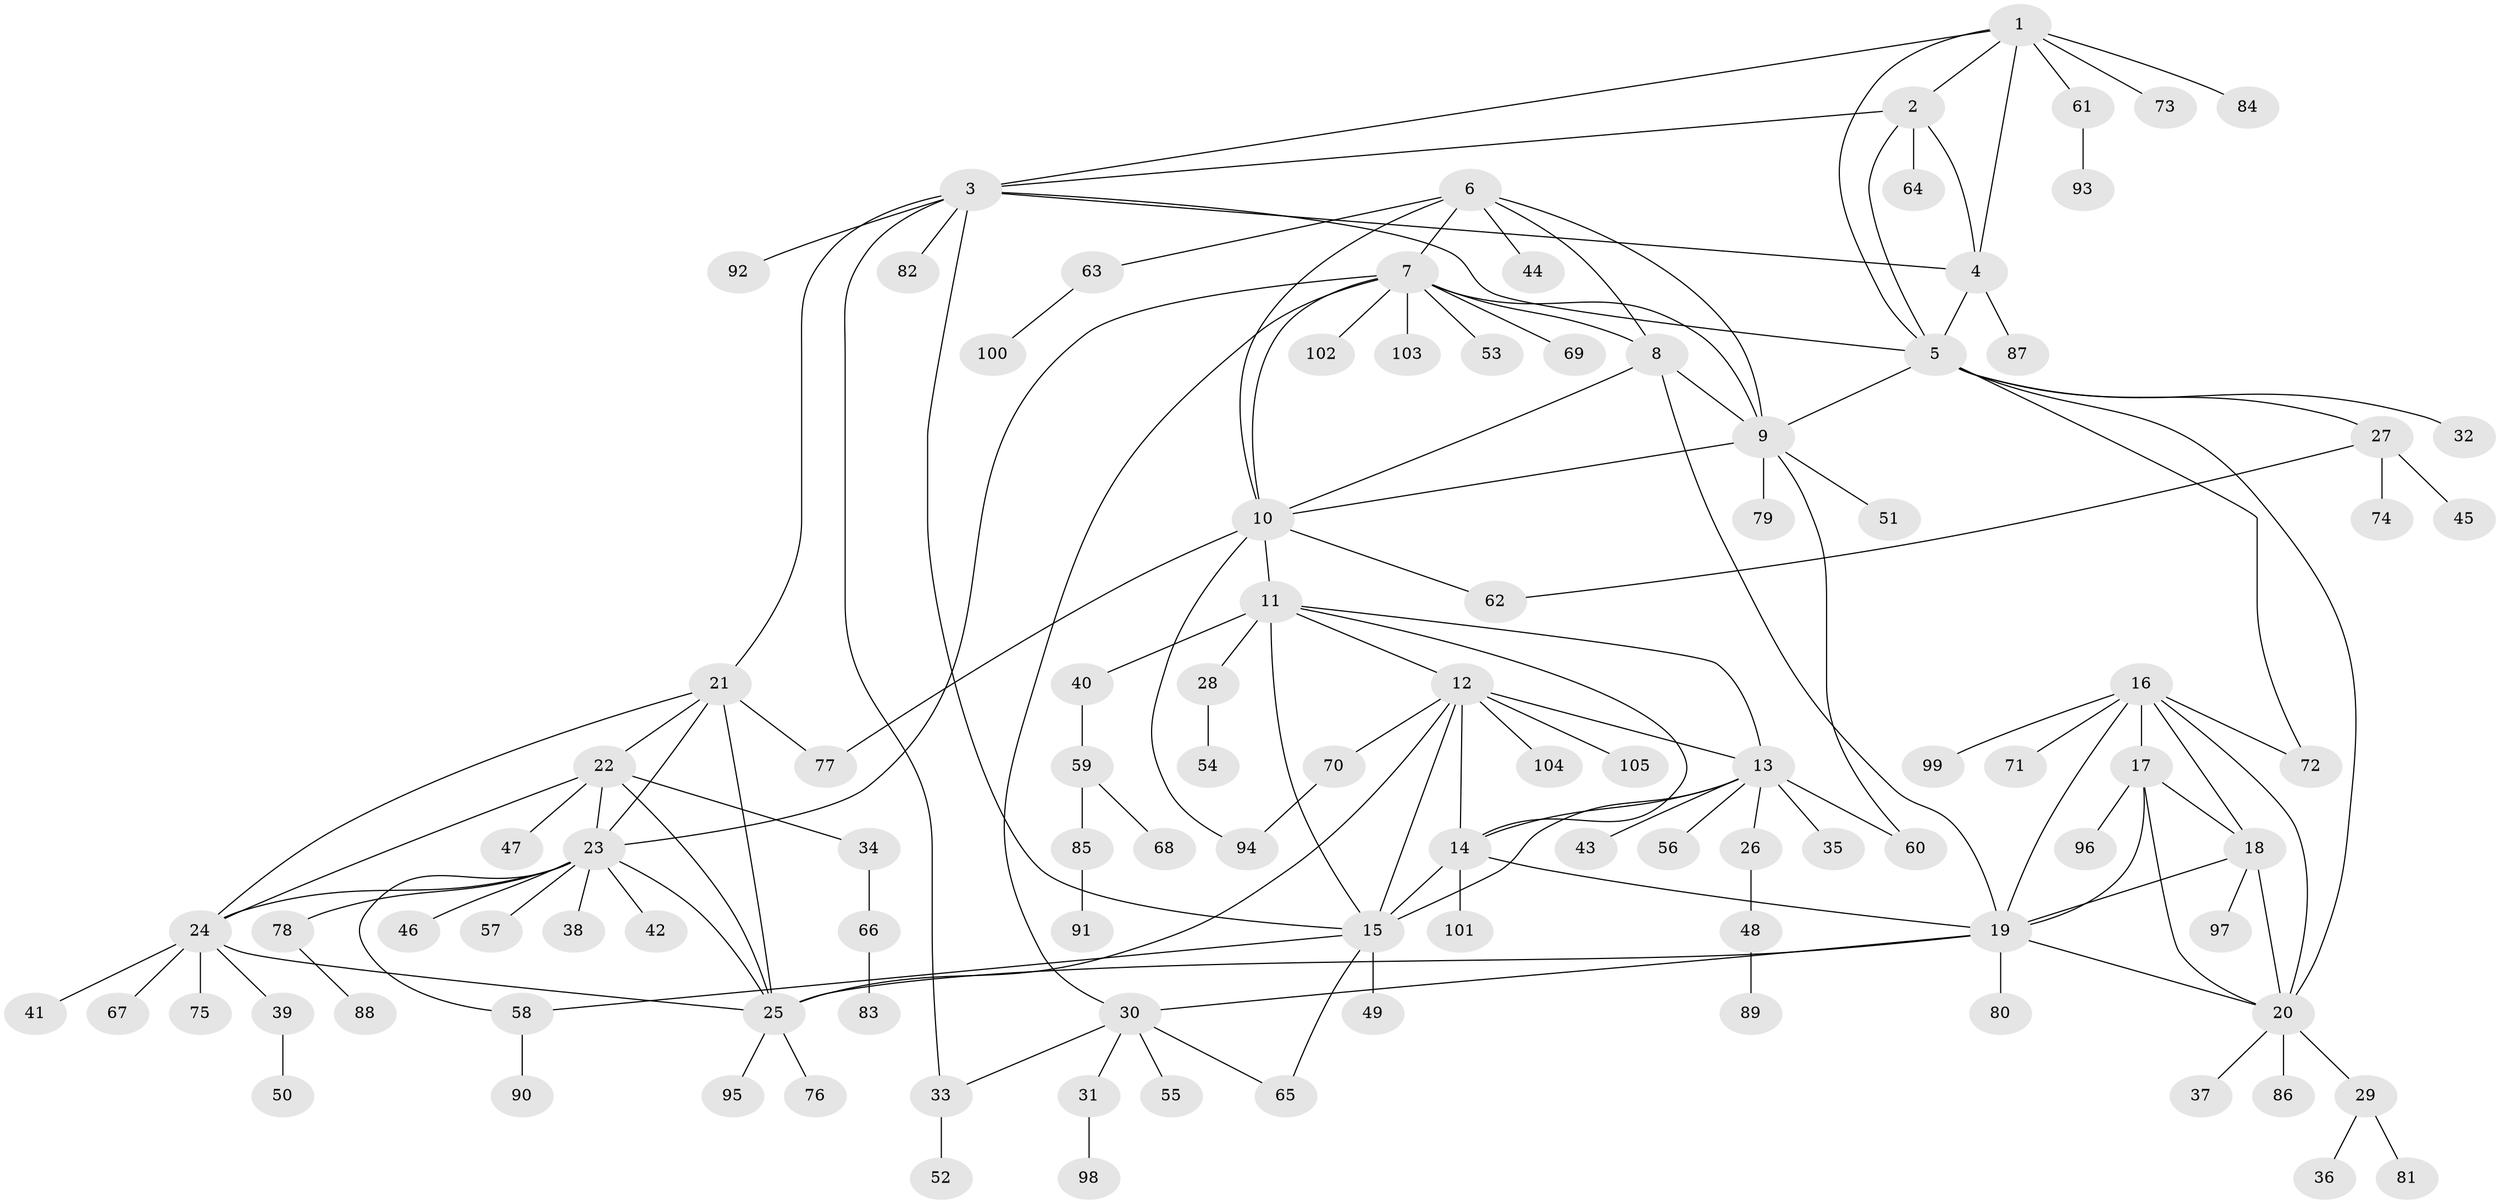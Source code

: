 // coarse degree distribution, {6: 0.06153846153846154, 4: 0.07692307692307693, 8: 0.09230769230769231, 7: 0.07692307692307693, 5: 0.06153846153846154, 10: 0.015384615384615385, 2: 0.2, 3: 0.015384615384615385, 1: 0.4}
// Generated by graph-tools (version 1.1) at 2025/52/03/04/25 22:52:19]
// undirected, 105 vertices, 149 edges
graph export_dot {
  node [color=gray90,style=filled];
  1;
  2;
  3;
  4;
  5;
  6;
  7;
  8;
  9;
  10;
  11;
  12;
  13;
  14;
  15;
  16;
  17;
  18;
  19;
  20;
  21;
  22;
  23;
  24;
  25;
  26;
  27;
  28;
  29;
  30;
  31;
  32;
  33;
  34;
  35;
  36;
  37;
  38;
  39;
  40;
  41;
  42;
  43;
  44;
  45;
  46;
  47;
  48;
  49;
  50;
  51;
  52;
  53;
  54;
  55;
  56;
  57;
  58;
  59;
  60;
  61;
  62;
  63;
  64;
  65;
  66;
  67;
  68;
  69;
  70;
  71;
  72;
  73;
  74;
  75;
  76;
  77;
  78;
  79;
  80;
  81;
  82;
  83;
  84;
  85;
  86;
  87;
  88;
  89;
  90;
  91;
  92;
  93;
  94;
  95;
  96;
  97;
  98;
  99;
  100;
  101;
  102;
  103;
  104;
  105;
  1 -- 2;
  1 -- 3;
  1 -- 4;
  1 -- 5;
  1 -- 61;
  1 -- 73;
  1 -- 84;
  2 -- 3;
  2 -- 4;
  2 -- 5;
  2 -- 64;
  3 -- 4;
  3 -- 5;
  3 -- 15;
  3 -- 21;
  3 -- 33;
  3 -- 82;
  3 -- 92;
  4 -- 5;
  4 -- 87;
  5 -- 9;
  5 -- 20;
  5 -- 27;
  5 -- 32;
  5 -- 72;
  6 -- 7;
  6 -- 8;
  6 -- 9;
  6 -- 10;
  6 -- 44;
  6 -- 63;
  7 -- 8;
  7 -- 9;
  7 -- 10;
  7 -- 23;
  7 -- 30;
  7 -- 53;
  7 -- 69;
  7 -- 102;
  7 -- 103;
  8 -- 9;
  8 -- 10;
  8 -- 19;
  9 -- 10;
  9 -- 51;
  9 -- 60;
  9 -- 79;
  10 -- 11;
  10 -- 62;
  10 -- 77;
  10 -- 94;
  11 -- 12;
  11 -- 13;
  11 -- 14;
  11 -- 15;
  11 -- 28;
  11 -- 40;
  12 -- 13;
  12 -- 14;
  12 -- 15;
  12 -- 25;
  12 -- 70;
  12 -- 104;
  12 -- 105;
  13 -- 14;
  13 -- 15;
  13 -- 26;
  13 -- 35;
  13 -- 43;
  13 -- 56;
  13 -- 60;
  14 -- 15;
  14 -- 19;
  14 -- 101;
  15 -- 49;
  15 -- 58;
  15 -- 65;
  16 -- 17;
  16 -- 18;
  16 -- 19;
  16 -- 20;
  16 -- 71;
  16 -- 72;
  16 -- 99;
  17 -- 18;
  17 -- 19;
  17 -- 20;
  17 -- 96;
  18 -- 19;
  18 -- 20;
  18 -- 97;
  19 -- 20;
  19 -- 25;
  19 -- 30;
  19 -- 80;
  20 -- 29;
  20 -- 37;
  20 -- 86;
  21 -- 22;
  21 -- 23;
  21 -- 24;
  21 -- 25;
  21 -- 77;
  22 -- 23;
  22 -- 24;
  22 -- 25;
  22 -- 34;
  22 -- 47;
  23 -- 24;
  23 -- 25;
  23 -- 38;
  23 -- 42;
  23 -- 46;
  23 -- 57;
  23 -- 58;
  23 -- 78;
  24 -- 25;
  24 -- 39;
  24 -- 41;
  24 -- 67;
  24 -- 75;
  25 -- 76;
  25 -- 95;
  26 -- 48;
  27 -- 45;
  27 -- 62;
  27 -- 74;
  28 -- 54;
  29 -- 36;
  29 -- 81;
  30 -- 31;
  30 -- 33;
  30 -- 55;
  30 -- 65;
  31 -- 98;
  33 -- 52;
  34 -- 66;
  39 -- 50;
  40 -- 59;
  48 -- 89;
  58 -- 90;
  59 -- 68;
  59 -- 85;
  61 -- 93;
  63 -- 100;
  66 -- 83;
  70 -- 94;
  78 -- 88;
  85 -- 91;
}
